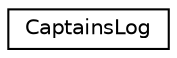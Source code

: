 digraph "Graphical Class Hierarchy"
{
  edge [fontname="Helvetica",fontsize="10",labelfontname="Helvetica",labelfontsize="10"];
  node [fontname="Helvetica",fontsize="10",shape=record];
  rankdir="LR";
  Node0 [label="CaptainsLog",height=0.2,width=0.4,color="black", fillcolor="white", style="filled",URL="$classCaptainsLog.html",tooltip="Captains Log class. "];
}
